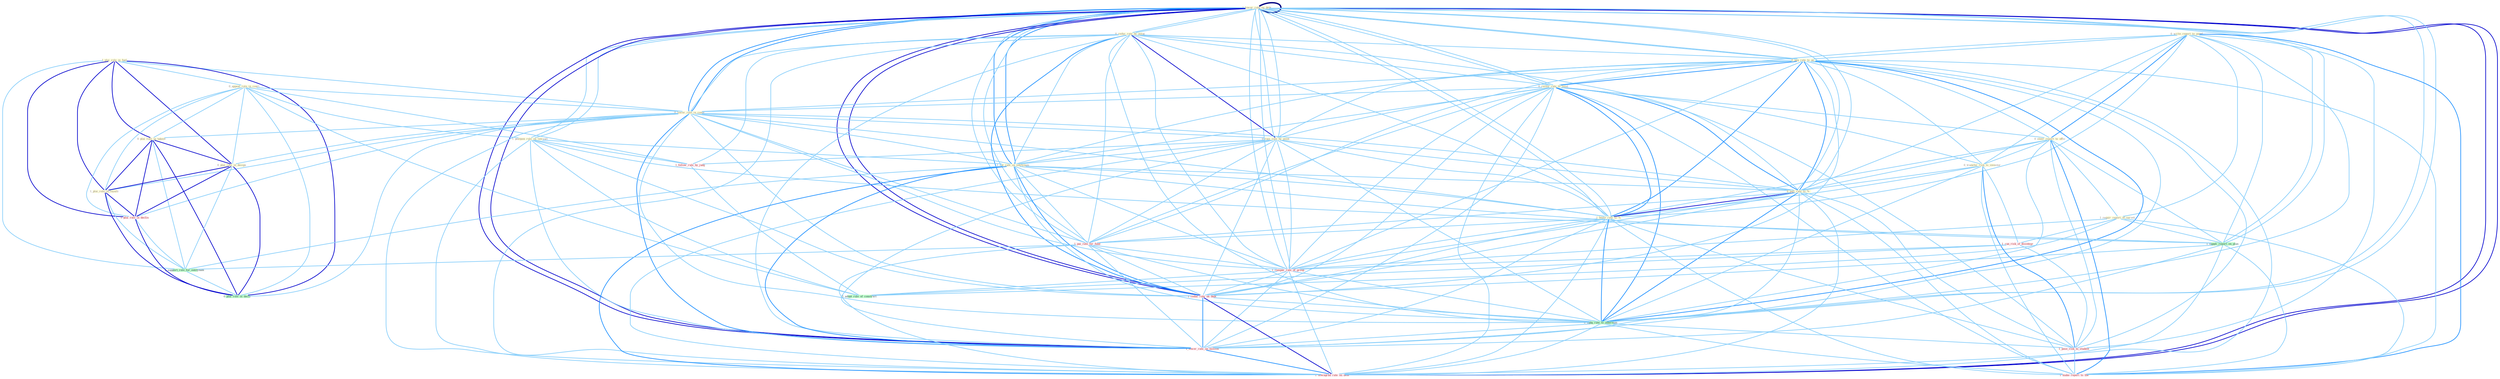 Graph G{ 
    node
    [shape=polygon,style=filled,width=.5,height=.06,color="#BDFCC9",fixedsize=true,fontsize=4,
    fontcolor="#2f4f4f"];
    {node
    [color="#ffffe0", fontcolor="#8b7d6b"] "1_plai_role_in_fuel " "1_lower_rate_on_debt " "0_write_report_to_panel " "0_reduc_rate_by_point " "0_peg_rate_to_us " "0_restor_rate_to_level " "0_steer_report_to_offic " "0_appeal_rule_in_court " "1_requir_report_of_varieti " "1_lower_rate_on_debt " "0_lower_rate_in_come " "1_postpon_rule_on_lawsuit " "0_transfer_risk_to_investor " "0_rais_rate_by_point " "1_cut_rate_on_entitynam " "0_plai_role_in_takeov " "0_plai_role_in_design " "1_plai_role_in_loyalti " "0_pull_rate_to_% " "1_boost_rate_to_% "}
{node [color="#fff0f5", fontcolor="#b22222"] "1_run_risk_of_disintegr " "1_plai_role_in_declin " "1_pai_rate_for_fund " "1_follow_rule_by_judg " "1_compar_rate_of_group " "1_reduc_rate_on_debt " "1_pose_risk_to_student " "1_lower_rate_on_million " "1_downgrad_rate_on_debt " "1_make_report_to_the "}
edge [color="#B0E2FF"];

	"1_plai_role_in_fuel " -- "0_appeal_rule_in_court " [w="1", color="#87cefa" ];
	"1_plai_role_in_fuel " -- "0_lower_rate_in_come " [w="1", color="#87cefa" ];
	"1_plai_role_in_fuel " -- "0_plai_role_in_takeov " [w="3", color="#0000cd" , len=0.6];
	"1_plai_role_in_fuel " -- "0_plai_role_in_design " [w="3", color="#0000cd" , len=0.6];
	"1_plai_role_in_fuel " -- "1_plai_role_in_loyalti " [w="3", color="#0000cd" , len=0.6];
	"1_plai_role_in_fuel " -- "1_plai_role_in_declin " [w="3", color="#0000cd" , len=0.6];
	"1_plai_role_in_fuel " -- "1_support_role_for_entitynam " [w="1", color="#87cefa" ];
	"1_plai_role_in_fuel " -- "0_plai_role_in_decis " [w="3", color="#0000cd" , len=0.6];
	"1_lower_rate_on_debt " -- "0_reduc_rate_by_point " [w="1", color="#87cefa" ];
	"1_lower_rate_on_debt " -- "0_peg_rate_to_us " [w="1", color="#87cefa" ];
	"1_lower_rate_on_debt " -- "0_restor_rate_to_level " [w="1", color="#87cefa" ];
	"1_lower_rate_on_debt " -- "1_lower_rate_on_debt " [w="4", style=bold, color="#000080", len=0.4];
	"1_lower_rate_on_debt " -- "0_lower_rate_in_come " [w="2", color="#1e90ff" , len=0.8];
	"1_lower_rate_on_debt " -- "1_postpon_rule_on_lawsuit " [w="1", color="#87cefa" ];
	"1_lower_rate_on_debt " -- "0_rais_rate_by_point " [w="1", color="#87cefa" ];
	"1_lower_rate_on_debt " -- "1_cut_rate_on_entitynam " [w="2", color="#1e90ff" , len=0.8];
	"1_lower_rate_on_debt " -- "0_pull_rate_to_% " [w="1", color="#87cefa" ];
	"1_lower_rate_on_debt " -- "1_boost_rate_to_% " [w="1", color="#87cefa" ];
	"1_lower_rate_on_debt " -- "1_suppli_report_on_plan " [w="1", color="#87cefa" ];
	"1_lower_rate_on_debt " -- "1_pai_rate_for_fund " [w="1", color="#87cefa" ];
	"1_lower_rate_on_debt " -- "1_compar_rate_of_group " [w="1", color="#87cefa" ];
	"1_lower_rate_on_debt " -- "1_reduc_rate_on_debt " [w="3", color="#0000cd" , len=0.6];
	"1_lower_rate_on_debt " -- "0_nudg_rate_to_othernum " [w="1", color="#87cefa" ];
	"1_lower_rate_on_debt " -- "1_lower_rate_on_million " [w="3", color="#0000cd" , len=0.6];
	"1_lower_rate_on_debt " -- "1_downgrad_rate_on_debt " [w="3", color="#0000cd" , len=0.6];
	"0_write_report_to_panel " -- "0_peg_rate_to_us " [w="1", color="#87cefa" ];
	"0_write_report_to_panel " -- "0_restor_rate_to_level " [w="1", color="#87cefa" ];
	"0_write_report_to_panel " -- "0_steer_report_to_offic " [w="2", color="#1e90ff" , len=0.8];
	"0_write_report_to_panel " -- "1_requir_report_of_varieti " [w="1", color="#87cefa" ];
	"0_write_report_to_panel " -- "0_transfer_risk_to_investor " [w="1", color="#87cefa" ];
	"0_write_report_to_panel " -- "0_pull_rate_to_% " [w="1", color="#87cefa" ];
	"0_write_report_to_panel " -- "1_boost_rate_to_% " [w="1", color="#87cefa" ];
	"0_write_report_to_panel " -- "1_suppli_report_on_plan " [w="1", color="#87cefa" ];
	"0_write_report_to_panel " -- "0_nudg_rate_to_othernum " [w="1", color="#87cefa" ];
	"0_write_report_to_panel " -- "1_pose_risk_to_student " [w="1", color="#87cefa" ];
	"0_write_report_to_panel " -- "1_make_report_to_the " [w="2", color="#1e90ff" , len=0.8];
	"0_reduc_rate_by_point " -- "0_peg_rate_to_us " [w="1", color="#87cefa" ];
	"0_reduc_rate_by_point " -- "0_restor_rate_to_level " [w="1", color="#87cefa" ];
	"0_reduc_rate_by_point " -- "1_lower_rate_on_debt " [w="1", color="#87cefa" ];
	"0_reduc_rate_by_point " -- "0_lower_rate_in_come " [w="1", color="#87cefa" ];
	"0_reduc_rate_by_point " -- "0_rais_rate_by_point " [w="3", color="#0000cd" , len=0.6];
	"0_reduc_rate_by_point " -- "1_cut_rate_on_entitynam " [w="1", color="#87cefa" ];
	"0_reduc_rate_by_point " -- "0_pull_rate_to_% " [w="1", color="#87cefa" ];
	"0_reduc_rate_by_point " -- "1_boost_rate_to_% " [w="1", color="#87cefa" ];
	"0_reduc_rate_by_point " -- "1_pai_rate_for_fund " [w="1", color="#87cefa" ];
	"0_reduc_rate_by_point " -- "1_follow_rule_by_judg " [w="1", color="#87cefa" ];
	"0_reduc_rate_by_point " -- "1_compar_rate_of_group " [w="1", color="#87cefa" ];
	"0_reduc_rate_by_point " -- "1_reduc_rate_on_debt " [w="2", color="#1e90ff" , len=0.8];
	"0_reduc_rate_by_point " -- "0_nudg_rate_to_othernum " [w="1", color="#87cefa" ];
	"0_reduc_rate_by_point " -- "1_lower_rate_on_million " [w="1", color="#87cefa" ];
	"0_reduc_rate_by_point " -- "1_downgrad_rate_on_debt " [w="1", color="#87cefa" ];
	"0_peg_rate_to_us " -- "0_restor_rate_to_level " [w="2", color="#1e90ff" , len=0.8];
	"0_peg_rate_to_us " -- "0_steer_report_to_offic " [w="1", color="#87cefa" ];
	"0_peg_rate_to_us " -- "1_lower_rate_on_debt " [w="1", color="#87cefa" ];
	"0_peg_rate_to_us " -- "0_lower_rate_in_come " [w="1", color="#87cefa" ];
	"0_peg_rate_to_us " -- "0_transfer_risk_to_investor " [w="1", color="#87cefa" ];
	"0_peg_rate_to_us " -- "0_rais_rate_by_point " [w="1", color="#87cefa" ];
	"0_peg_rate_to_us " -- "1_cut_rate_on_entitynam " [w="1", color="#87cefa" ];
	"0_peg_rate_to_us " -- "0_pull_rate_to_% " [w="2", color="#1e90ff" , len=0.8];
	"0_peg_rate_to_us " -- "1_boost_rate_to_% " [w="2", color="#1e90ff" , len=0.8];
	"0_peg_rate_to_us " -- "1_pai_rate_for_fund " [w="1", color="#87cefa" ];
	"0_peg_rate_to_us " -- "1_compar_rate_of_group " [w="1", color="#87cefa" ];
	"0_peg_rate_to_us " -- "1_reduc_rate_on_debt " [w="1", color="#87cefa" ];
	"0_peg_rate_to_us " -- "0_nudg_rate_to_othernum " [w="2", color="#1e90ff" , len=0.8];
	"0_peg_rate_to_us " -- "1_pose_risk_to_student " [w="1", color="#87cefa" ];
	"0_peg_rate_to_us " -- "1_lower_rate_on_million " [w="1", color="#87cefa" ];
	"0_peg_rate_to_us " -- "1_downgrad_rate_on_debt " [w="1", color="#87cefa" ];
	"0_peg_rate_to_us " -- "1_make_report_to_the " [w="1", color="#87cefa" ];
	"0_restor_rate_to_level " -- "0_steer_report_to_offic " [w="1", color="#87cefa" ];
	"0_restor_rate_to_level " -- "1_lower_rate_on_debt " [w="1", color="#87cefa" ];
	"0_restor_rate_to_level " -- "0_lower_rate_in_come " [w="1", color="#87cefa" ];
	"0_restor_rate_to_level " -- "0_transfer_risk_to_investor " [w="1", color="#87cefa" ];
	"0_restor_rate_to_level " -- "0_rais_rate_by_point " [w="1", color="#87cefa" ];
	"0_restor_rate_to_level " -- "1_cut_rate_on_entitynam " [w="1", color="#87cefa" ];
	"0_restor_rate_to_level " -- "0_pull_rate_to_% " [w="2", color="#1e90ff" , len=0.8];
	"0_restor_rate_to_level " -- "1_boost_rate_to_% " [w="2", color="#1e90ff" , len=0.8];
	"0_restor_rate_to_level " -- "1_pai_rate_for_fund " [w="1", color="#87cefa" ];
	"0_restor_rate_to_level " -- "1_compar_rate_of_group " [w="1", color="#87cefa" ];
	"0_restor_rate_to_level " -- "1_reduc_rate_on_debt " [w="1", color="#87cefa" ];
	"0_restor_rate_to_level " -- "0_nudg_rate_to_othernum " [w="2", color="#1e90ff" , len=0.8];
	"0_restor_rate_to_level " -- "1_pose_risk_to_student " [w="1", color="#87cefa" ];
	"0_restor_rate_to_level " -- "1_lower_rate_on_million " [w="1", color="#87cefa" ];
	"0_restor_rate_to_level " -- "1_downgrad_rate_on_debt " [w="1", color="#87cefa" ];
	"0_restor_rate_to_level " -- "1_make_report_to_the " [w="1", color="#87cefa" ];
	"0_steer_report_to_offic " -- "1_requir_report_of_varieti " [w="1", color="#87cefa" ];
	"0_steer_report_to_offic " -- "0_transfer_risk_to_investor " [w="1", color="#87cefa" ];
	"0_steer_report_to_offic " -- "0_pull_rate_to_% " [w="1", color="#87cefa" ];
	"0_steer_report_to_offic " -- "1_boost_rate_to_% " [w="1", color="#87cefa" ];
	"0_steer_report_to_offic " -- "1_suppli_report_on_plan " [w="1", color="#87cefa" ];
	"0_steer_report_to_offic " -- "0_nudg_rate_to_othernum " [w="1", color="#87cefa" ];
	"0_steer_report_to_offic " -- "1_pose_risk_to_student " [w="1", color="#87cefa" ];
	"0_steer_report_to_offic " -- "1_make_report_to_the " [w="2", color="#1e90ff" , len=0.8];
	"0_appeal_rule_in_court " -- "0_lower_rate_in_come " [w="1", color="#87cefa" ];
	"0_appeal_rule_in_court " -- "1_postpon_rule_on_lawsuit " [w="1", color="#87cefa" ];
	"0_appeal_rule_in_court " -- "0_plai_role_in_takeov " [w="1", color="#87cefa" ];
	"0_appeal_rule_in_court " -- "0_plai_role_in_design " [w="1", color="#87cefa" ];
	"0_appeal_rule_in_court " -- "1_plai_role_in_loyalti " [w="1", color="#87cefa" ];
	"0_appeal_rule_in_court " -- "1_plai_role_in_declin " [w="1", color="#87cefa" ];
	"0_appeal_rule_in_court " -- "1_follow_rule_by_judg " [w="1", color="#87cefa" ];
	"0_appeal_rule_in_court " -- "0_plai_role_in_decis " [w="1", color="#87cefa" ];
	"0_appeal_rule_in_court " -- "1_adopt_rule_of_construct " [w="1", color="#87cefa" ];
	"1_requir_report_of_varieti " -- "1_run_risk_of_disintegr " [w="1", color="#87cefa" ];
	"1_requir_report_of_varieti " -- "1_suppli_report_on_plan " [w="1", color="#87cefa" ];
	"1_requir_report_of_varieti " -- "1_compar_rate_of_group " [w="1", color="#87cefa" ];
	"1_requir_report_of_varieti " -- "1_adopt_rule_of_construct " [w="1", color="#87cefa" ];
	"1_requir_report_of_varieti " -- "1_make_report_to_the " [w="1", color="#87cefa" ];
	"1_lower_rate_on_debt " -- "0_lower_rate_in_come " [w="2", color="#1e90ff" , len=0.8];
	"1_lower_rate_on_debt " -- "1_postpon_rule_on_lawsuit " [w="1", color="#87cefa" ];
	"1_lower_rate_on_debt " -- "0_rais_rate_by_point " [w="1", color="#87cefa" ];
	"1_lower_rate_on_debt " -- "1_cut_rate_on_entitynam " [w="2", color="#1e90ff" , len=0.8];
	"1_lower_rate_on_debt " -- "0_pull_rate_to_% " [w="1", color="#87cefa" ];
	"1_lower_rate_on_debt " -- "1_boost_rate_to_% " [w="1", color="#87cefa" ];
	"1_lower_rate_on_debt " -- "1_suppli_report_on_plan " [w="1", color="#87cefa" ];
	"1_lower_rate_on_debt " -- "1_pai_rate_for_fund " [w="1", color="#87cefa" ];
	"1_lower_rate_on_debt " -- "1_compar_rate_of_group " [w="1", color="#87cefa" ];
	"1_lower_rate_on_debt " -- "1_reduc_rate_on_debt " [w="3", color="#0000cd" , len=0.6];
	"1_lower_rate_on_debt " -- "0_nudg_rate_to_othernum " [w="1", color="#87cefa" ];
	"1_lower_rate_on_debt " -- "1_lower_rate_on_million " [w="3", color="#0000cd" , len=0.6];
	"1_lower_rate_on_debt " -- "1_downgrad_rate_on_debt " [w="3", color="#0000cd" , len=0.6];
	"0_lower_rate_in_come " -- "0_rais_rate_by_point " [w="1", color="#87cefa" ];
	"0_lower_rate_in_come " -- "1_cut_rate_on_entitynam " [w="1", color="#87cefa" ];
	"0_lower_rate_in_come " -- "0_plai_role_in_takeov " [w="1", color="#87cefa" ];
	"0_lower_rate_in_come " -- "0_plai_role_in_design " [w="1", color="#87cefa" ];
	"0_lower_rate_in_come " -- "1_plai_role_in_loyalti " [w="1", color="#87cefa" ];
	"0_lower_rate_in_come " -- "0_pull_rate_to_% " [w="1", color="#87cefa" ];
	"0_lower_rate_in_come " -- "1_boost_rate_to_% " [w="1", color="#87cefa" ];
	"0_lower_rate_in_come " -- "1_plai_role_in_declin " [w="1", color="#87cefa" ];
	"0_lower_rate_in_come " -- "1_pai_rate_for_fund " [w="1", color="#87cefa" ];
	"0_lower_rate_in_come " -- "1_compar_rate_of_group " [w="1", color="#87cefa" ];
	"0_lower_rate_in_come " -- "1_reduc_rate_on_debt " [w="1", color="#87cefa" ];
	"0_lower_rate_in_come " -- "0_nudg_rate_to_othernum " [w="1", color="#87cefa" ];
	"0_lower_rate_in_come " -- "0_plai_role_in_decis " [w="1", color="#87cefa" ];
	"0_lower_rate_in_come " -- "1_lower_rate_on_million " [w="2", color="#1e90ff" , len=0.8];
	"0_lower_rate_in_come " -- "1_downgrad_rate_on_debt " [w="1", color="#87cefa" ];
	"1_postpon_rule_on_lawsuit " -- "1_cut_rate_on_entitynam " [w="1", color="#87cefa" ];
	"1_postpon_rule_on_lawsuit " -- "1_suppli_report_on_plan " [w="1", color="#87cefa" ];
	"1_postpon_rule_on_lawsuit " -- "1_follow_rule_by_judg " [w="1", color="#87cefa" ];
	"1_postpon_rule_on_lawsuit " -- "1_reduc_rate_on_debt " [w="1", color="#87cefa" ];
	"1_postpon_rule_on_lawsuit " -- "1_adopt_rule_of_construct " [w="1", color="#87cefa" ];
	"1_postpon_rule_on_lawsuit " -- "1_lower_rate_on_million " [w="1", color="#87cefa" ];
	"1_postpon_rule_on_lawsuit " -- "1_downgrad_rate_on_debt " [w="1", color="#87cefa" ];
	"0_transfer_risk_to_investor " -- "0_pull_rate_to_% " [w="1", color="#87cefa" ];
	"0_transfer_risk_to_investor " -- "1_boost_rate_to_% " [w="1", color="#87cefa" ];
	"0_transfer_risk_to_investor " -- "1_run_risk_of_disintegr " [w="1", color="#87cefa" ];
	"0_transfer_risk_to_investor " -- "0_nudg_rate_to_othernum " [w="1", color="#87cefa" ];
	"0_transfer_risk_to_investor " -- "1_pose_risk_to_student " [w="2", color="#1e90ff" , len=0.8];
	"0_transfer_risk_to_investor " -- "1_make_report_to_the " [w="1", color="#87cefa" ];
	"0_rais_rate_by_point " -- "1_cut_rate_on_entitynam " [w="1", color="#87cefa" ];
	"0_rais_rate_by_point " -- "0_pull_rate_to_% " [w="1", color="#87cefa" ];
	"0_rais_rate_by_point " -- "1_boost_rate_to_% " [w="1", color="#87cefa" ];
	"0_rais_rate_by_point " -- "1_pai_rate_for_fund " [w="1", color="#87cefa" ];
	"0_rais_rate_by_point " -- "1_follow_rule_by_judg " [w="1", color="#87cefa" ];
	"0_rais_rate_by_point " -- "1_compar_rate_of_group " [w="1", color="#87cefa" ];
	"0_rais_rate_by_point " -- "1_reduc_rate_on_debt " [w="1", color="#87cefa" ];
	"0_rais_rate_by_point " -- "0_nudg_rate_to_othernum " [w="1", color="#87cefa" ];
	"0_rais_rate_by_point " -- "1_lower_rate_on_million " [w="1", color="#87cefa" ];
	"0_rais_rate_by_point " -- "1_downgrad_rate_on_debt " [w="1", color="#87cefa" ];
	"1_cut_rate_on_entitynam " -- "0_pull_rate_to_% " [w="1", color="#87cefa" ];
	"1_cut_rate_on_entitynam " -- "1_boost_rate_to_% " [w="1", color="#87cefa" ];
	"1_cut_rate_on_entitynam " -- "1_suppli_report_on_plan " [w="1", color="#87cefa" ];
	"1_cut_rate_on_entitynam " -- "1_pai_rate_for_fund " [w="1", color="#87cefa" ];
	"1_cut_rate_on_entitynam " -- "1_compar_rate_of_group " [w="1", color="#87cefa" ];
	"1_cut_rate_on_entitynam " -- "1_reduc_rate_on_debt " [w="2", color="#1e90ff" , len=0.8];
	"1_cut_rate_on_entitynam " -- "0_nudg_rate_to_othernum " [w="1", color="#87cefa" ];
	"1_cut_rate_on_entitynam " -- "1_support_role_for_entitynam " [w="1", color="#87cefa" ];
	"1_cut_rate_on_entitynam " -- "1_lower_rate_on_million " [w="2", color="#1e90ff" , len=0.8];
	"1_cut_rate_on_entitynam " -- "1_downgrad_rate_on_debt " [w="2", color="#1e90ff" , len=0.8];
	"0_plai_role_in_takeov " -- "0_plai_role_in_design " [w="3", color="#0000cd" , len=0.6];
	"0_plai_role_in_takeov " -- "1_plai_role_in_loyalti " [w="3", color="#0000cd" , len=0.6];
	"0_plai_role_in_takeov " -- "1_plai_role_in_declin " [w="3", color="#0000cd" , len=0.6];
	"0_plai_role_in_takeov " -- "1_support_role_for_entitynam " [w="1", color="#87cefa" ];
	"0_plai_role_in_takeov " -- "0_plai_role_in_decis " [w="3", color="#0000cd" , len=0.6];
	"0_plai_role_in_design " -- "1_plai_role_in_loyalti " [w="3", color="#0000cd" , len=0.6];
	"0_plai_role_in_design " -- "1_plai_role_in_declin " [w="3", color="#0000cd" , len=0.6];
	"0_plai_role_in_design " -- "1_support_role_for_entitynam " [w="1", color="#87cefa" ];
	"0_plai_role_in_design " -- "0_plai_role_in_decis " [w="3", color="#0000cd" , len=0.6];
	"1_plai_role_in_loyalti " -- "1_plai_role_in_declin " [w="3", color="#0000cd" , len=0.6];
	"1_plai_role_in_loyalti " -- "1_support_role_for_entitynam " [w="1", color="#87cefa" ];
	"1_plai_role_in_loyalti " -- "0_plai_role_in_decis " [w="3", color="#0000cd" , len=0.6];
	"0_pull_rate_to_% " -- "1_boost_rate_to_% " [w="3", color="#0000cd" , len=0.6];
	"0_pull_rate_to_% " -- "1_pai_rate_for_fund " [w="1", color="#87cefa" ];
	"0_pull_rate_to_% " -- "1_compar_rate_of_group " [w="1", color="#87cefa" ];
	"0_pull_rate_to_% " -- "1_reduc_rate_on_debt " [w="1", color="#87cefa" ];
	"0_pull_rate_to_% " -- "0_nudg_rate_to_othernum " [w="2", color="#1e90ff" , len=0.8];
	"0_pull_rate_to_% " -- "1_pose_risk_to_student " [w="1", color="#87cefa" ];
	"0_pull_rate_to_% " -- "1_lower_rate_on_million " [w="1", color="#87cefa" ];
	"0_pull_rate_to_% " -- "1_downgrad_rate_on_debt " [w="1", color="#87cefa" ];
	"0_pull_rate_to_% " -- "1_make_report_to_the " [w="1", color="#87cefa" ];
	"1_boost_rate_to_% " -- "1_pai_rate_for_fund " [w="1", color="#87cefa" ];
	"1_boost_rate_to_% " -- "1_compar_rate_of_group " [w="1", color="#87cefa" ];
	"1_boost_rate_to_% " -- "1_reduc_rate_on_debt " [w="1", color="#87cefa" ];
	"1_boost_rate_to_% " -- "0_nudg_rate_to_othernum " [w="2", color="#1e90ff" , len=0.8];
	"1_boost_rate_to_% " -- "1_pose_risk_to_student " [w="1", color="#87cefa" ];
	"1_boost_rate_to_% " -- "1_lower_rate_on_million " [w="1", color="#87cefa" ];
	"1_boost_rate_to_% " -- "1_downgrad_rate_on_debt " [w="1", color="#87cefa" ];
	"1_boost_rate_to_% " -- "1_make_report_to_the " [w="1", color="#87cefa" ];
	"1_run_risk_of_disintegr " -- "1_compar_rate_of_group " [w="1", color="#87cefa" ];
	"1_run_risk_of_disintegr " -- "1_pose_risk_to_student " [w="1", color="#87cefa" ];
	"1_run_risk_of_disintegr " -- "1_adopt_rule_of_construct " [w="1", color="#87cefa" ];
	"1_plai_role_in_declin " -- "1_support_role_for_entitynam " [w="1", color="#87cefa" ];
	"1_plai_role_in_declin " -- "0_plai_role_in_decis " [w="3", color="#0000cd" , len=0.6];
	"1_suppli_report_on_plan " -- "1_reduc_rate_on_debt " [w="1", color="#87cefa" ];
	"1_suppli_report_on_plan " -- "1_lower_rate_on_million " [w="1", color="#87cefa" ];
	"1_suppli_report_on_plan " -- "1_downgrad_rate_on_debt " [w="1", color="#87cefa" ];
	"1_suppli_report_on_plan " -- "1_make_report_to_the " [w="1", color="#87cefa" ];
	"1_pai_rate_for_fund " -- "1_compar_rate_of_group " [w="1", color="#87cefa" ];
	"1_pai_rate_for_fund " -- "1_reduc_rate_on_debt " [w="1", color="#87cefa" ];
	"1_pai_rate_for_fund " -- "0_nudg_rate_to_othernum " [w="1", color="#87cefa" ];
	"1_pai_rate_for_fund " -- "1_support_role_for_entitynam " [w="1", color="#87cefa" ];
	"1_pai_rate_for_fund " -- "1_lower_rate_on_million " [w="1", color="#87cefa" ];
	"1_pai_rate_for_fund " -- "1_downgrad_rate_on_debt " [w="1", color="#87cefa" ];
	"1_follow_rule_by_judg " -- "1_adopt_rule_of_construct " [w="1", color="#87cefa" ];
	"1_compar_rate_of_group " -- "1_reduc_rate_on_debt " [w="1", color="#87cefa" ];
	"1_compar_rate_of_group " -- "0_nudg_rate_to_othernum " [w="1", color="#87cefa" ];
	"1_compar_rate_of_group " -- "1_adopt_rule_of_construct " [w="1", color="#87cefa" ];
	"1_compar_rate_of_group " -- "1_lower_rate_on_million " [w="1", color="#87cefa" ];
	"1_compar_rate_of_group " -- "1_downgrad_rate_on_debt " [w="1", color="#87cefa" ];
	"1_reduc_rate_on_debt " -- "0_nudg_rate_to_othernum " [w="1", color="#87cefa" ];
	"1_reduc_rate_on_debt " -- "1_lower_rate_on_million " [w="2", color="#1e90ff" , len=0.8];
	"1_reduc_rate_on_debt " -- "1_downgrad_rate_on_debt " [w="3", color="#0000cd" , len=0.6];
	"0_nudg_rate_to_othernum " -- "1_pose_risk_to_student " [w="1", color="#87cefa" ];
	"0_nudg_rate_to_othernum " -- "1_lower_rate_on_million " [w="1", color="#87cefa" ];
	"0_nudg_rate_to_othernum " -- "1_downgrad_rate_on_debt " [w="1", color="#87cefa" ];
	"0_nudg_rate_to_othernum " -- "1_make_report_to_the " [w="1", color="#87cefa" ];
	"1_support_role_for_entitynam " -- "0_plai_role_in_decis " [w="1", color="#87cefa" ];
	"1_pose_risk_to_student " -- "1_make_report_to_the " [w="1", color="#87cefa" ];
	"1_lower_rate_on_million " -- "1_downgrad_rate_on_debt " [w="2", color="#1e90ff" , len=0.8];
}